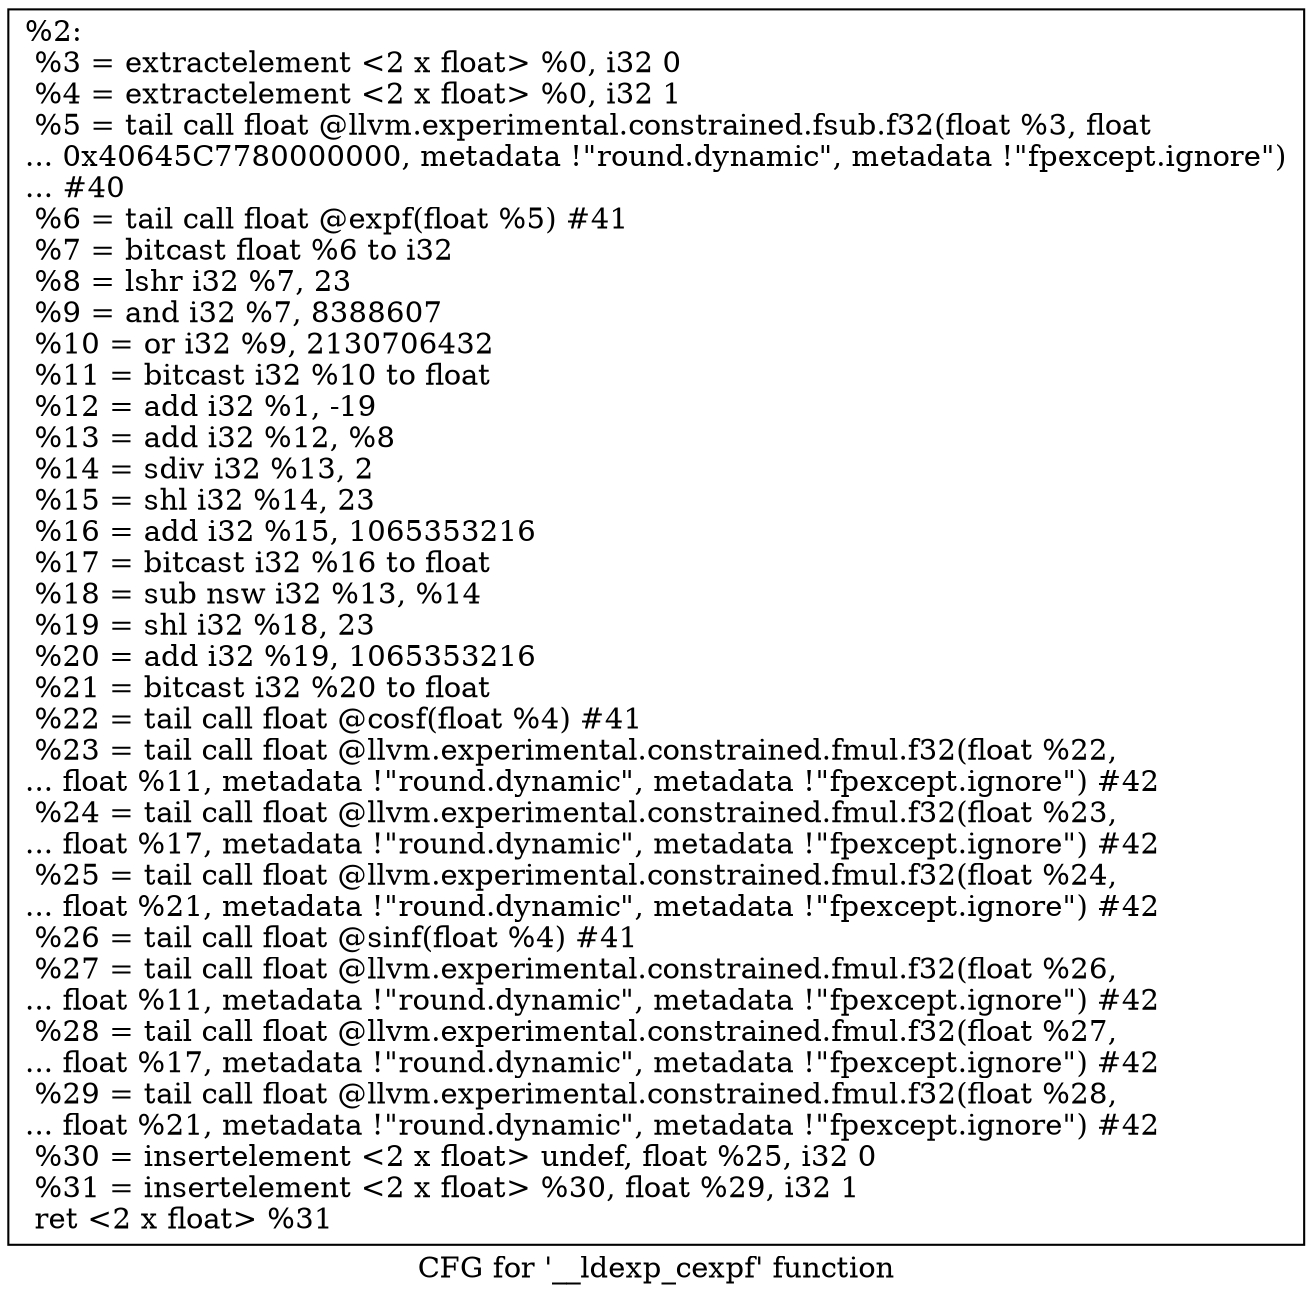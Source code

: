 digraph "CFG for '__ldexp_cexpf' function" {
	label="CFG for '__ldexp_cexpf' function";

	Node0x1a1ad30 [shape=record,label="{%2:\l  %3 = extractelement \<2 x float\> %0, i32 0\l  %4 = extractelement \<2 x float\> %0, i32 1\l  %5 = tail call float @llvm.experimental.constrained.fsub.f32(float %3, float\l... 0x40645C7780000000, metadata !\"round.dynamic\", metadata !\"fpexcept.ignore\")\l... #40\l  %6 = tail call float @expf(float %5) #41\l  %7 = bitcast float %6 to i32\l  %8 = lshr i32 %7, 23\l  %9 = and i32 %7, 8388607\l  %10 = or i32 %9, 2130706432\l  %11 = bitcast i32 %10 to float\l  %12 = add i32 %1, -19\l  %13 = add i32 %12, %8\l  %14 = sdiv i32 %13, 2\l  %15 = shl i32 %14, 23\l  %16 = add i32 %15, 1065353216\l  %17 = bitcast i32 %16 to float\l  %18 = sub nsw i32 %13, %14\l  %19 = shl i32 %18, 23\l  %20 = add i32 %19, 1065353216\l  %21 = bitcast i32 %20 to float\l  %22 = tail call float @cosf(float %4) #41\l  %23 = tail call float @llvm.experimental.constrained.fmul.f32(float %22,\l... float %11, metadata !\"round.dynamic\", metadata !\"fpexcept.ignore\") #42\l  %24 = tail call float @llvm.experimental.constrained.fmul.f32(float %23,\l... float %17, metadata !\"round.dynamic\", metadata !\"fpexcept.ignore\") #42\l  %25 = tail call float @llvm.experimental.constrained.fmul.f32(float %24,\l... float %21, metadata !\"round.dynamic\", metadata !\"fpexcept.ignore\") #42\l  %26 = tail call float @sinf(float %4) #41\l  %27 = tail call float @llvm.experimental.constrained.fmul.f32(float %26,\l... float %11, metadata !\"round.dynamic\", metadata !\"fpexcept.ignore\") #42\l  %28 = tail call float @llvm.experimental.constrained.fmul.f32(float %27,\l... float %17, metadata !\"round.dynamic\", metadata !\"fpexcept.ignore\") #42\l  %29 = tail call float @llvm.experimental.constrained.fmul.f32(float %28,\l... float %21, metadata !\"round.dynamic\", metadata !\"fpexcept.ignore\") #42\l  %30 = insertelement \<2 x float\> undef, float %25, i32 0\l  %31 = insertelement \<2 x float\> %30, float %29, i32 1\l  ret \<2 x float\> %31\l}"];
}
